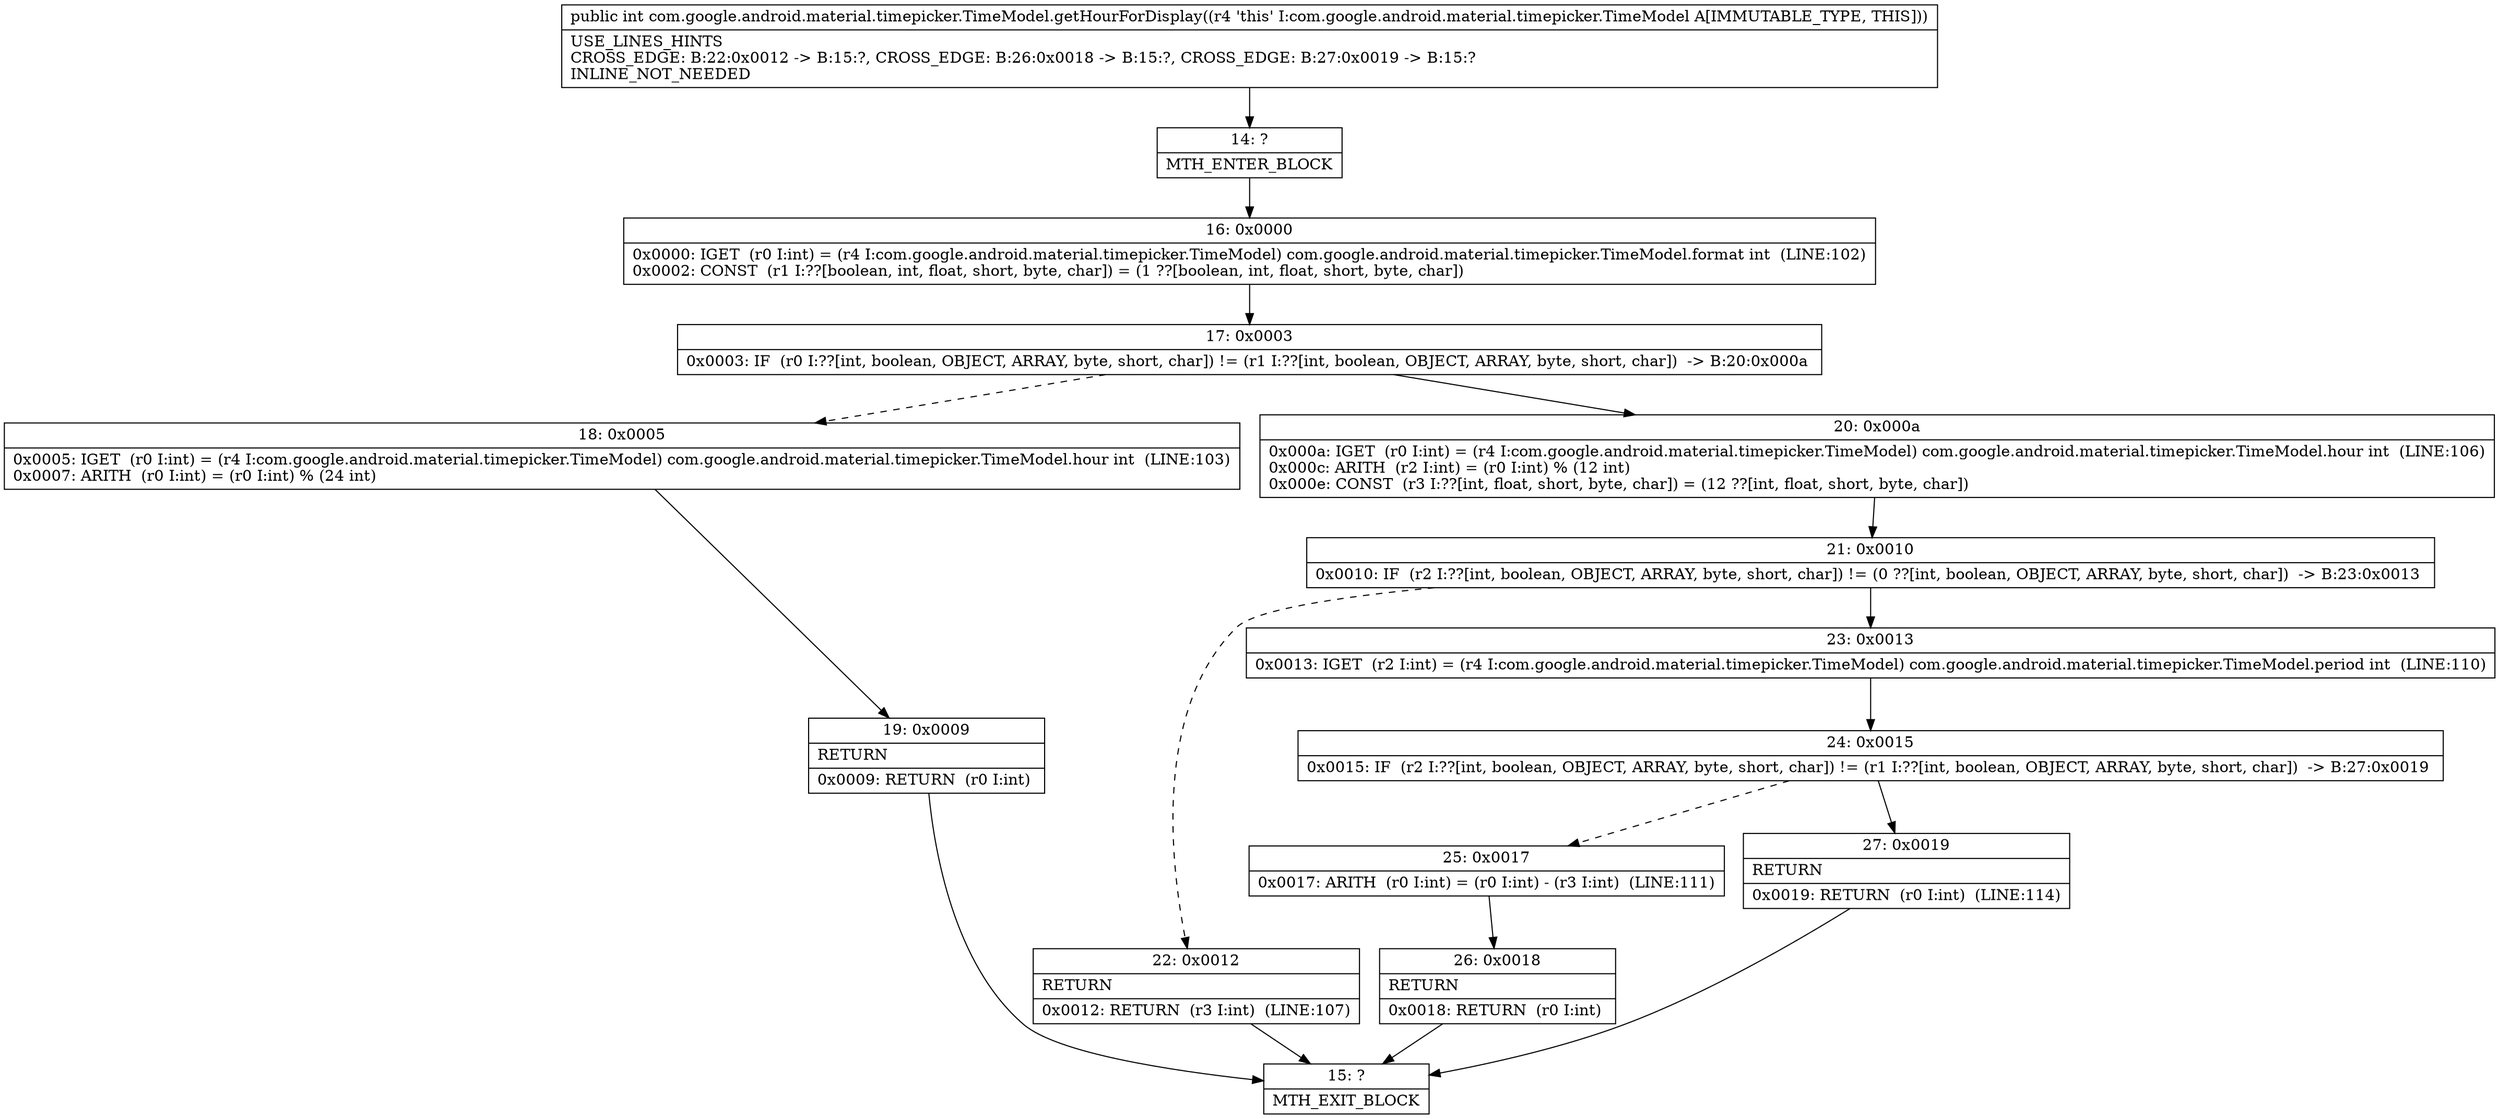 digraph "CFG forcom.google.android.material.timepicker.TimeModel.getHourForDisplay()I" {
Node_14 [shape=record,label="{14\:\ ?|MTH_ENTER_BLOCK\l}"];
Node_16 [shape=record,label="{16\:\ 0x0000|0x0000: IGET  (r0 I:int) = (r4 I:com.google.android.material.timepicker.TimeModel) com.google.android.material.timepicker.TimeModel.format int  (LINE:102)\l0x0002: CONST  (r1 I:??[boolean, int, float, short, byte, char]) = (1 ??[boolean, int, float, short, byte, char]) \l}"];
Node_17 [shape=record,label="{17\:\ 0x0003|0x0003: IF  (r0 I:??[int, boolean, OBJECT, ARRAY, byte, short, char]) != (r1 I:??[int, boolean, OBJECT, ARRAY, byte, short, char])  \-\> B:20:0x000a \l}"];
Node_18 [shape=record,label="{18\:\ 0x0005|0x0005: IGET  (r0 I:int) = (r4 I:com.google.android.material.timepicker.TimeModel) com.google.android.material.timepicker.TimeModel.hour int  (LINE:103)\l0x0007: ARITH  (r0 I:int) = (r0 I:int) % (24 int) \l}"];
Node_19 [shape=record,label="{19\:\ 0x0009|RETURN\l|0x0009: RETURN  (r0 I:int) \l}"];
Node_15 [shape=record,label="{15\:\ ?|MTH_EXIT_BLOCK\l}"];
Node_20 [shape=record,label="{20\:\ 0x000a|0x000a: IGET  (r0 I:int) = (r4 I:com.google.android.material.timepicker.TimeModel) com.google.android.material.timepicker.TimeModel.hour int  (LINE:106)\l0x000c: ARITH  (r2 I:int) = (r0 I:int) % (12 int) \l0x000e: CONST  (r3 I:??[int, float, short, byte, char]) = (12 ??[int, float, short, byte, char]) \l}"];
Node_21 [shape=record,label="{21\:\ 0x0010|0x0010: IF  (r2 I:??[int, boolean, OBJECT, ARRAY, byte, short, char]) != (0 ??[int, boolean, OBJECT, ARRAY, byte, short, char])  \-\> B:23:0x0013 \l}"];
Node_22 [shape=record,label="{22\:\ 0x0012|RETURN\l|0x0012: RETURN  (r3 I:int)  (LINE:107)\l}"];
Node_23 [shape=record,label="{23\:\ 0x0013|0x0013: IGET  (r2 I:int) = (r4 I:com.google.android.material.timepicker.TimeModel) com.google.android.material.timepicker.TimeModel.period int  (LINE:110)\l}"];
Node_24 [shape=record,label="{24\:\ 0x0015|0x0015: IF  (r2 I:??[int, boolean, OBJECT, ARRAY, byte, short, char]) != (r1 I:??[int, boolean, OBJECT, ARRAY, byte, short, char])  \-\> B:27:0x0019 \l}"];
Node_25 [shape=record,label="{25\:\ 0x0017|0x0017: ARITH  (r0 I:int) = (r0 I:int) \- (r3 I:int)  (LINE:111)\l}"];
Node_26 [shape=record,label="{26\:\ 0x0018|RETURN\l|0x0018: RETURN  (r0 I:int) \l}"];
Node_27 [shape=record,label="{27\:\ 0x0019|RETURN\l|0x0019: RETURN  (r0 I:int)  (LINE:114)\l}"];
MethodNode[shape=record,label="{public int com.google.android.material.timepicker.TimeModel.getHourForDisplay((r4 'this' I:com.google.android.material.timepicker.TimeModel A[IMMUTABLE_TYPE, THIS]))  | USE_LINES_HINTS\lCROSS_EDGE: B:22:0x0012 \-\> B:15:?, CROSS_EDGE: B:26:0x0018 \-\> B:15:?, CROSS_EDGE: B:27:0x0019 \-\> B:15:?\lINLINE_NOT_NEEDED\l}"];
MethodNode -> Node_14;Node_14 -> Node_16;
Node_16 -> Node_17;
Node_17 -> Node_18[style=dashed];
Node_17 -> Node_20;
Node_18 -> Node_19;
Node_19 -> Node_15;
Node_20 -> Node_21;
Node_21 -> Node_22[style=dashed];
Node_21 -> Node_23;
Node_22 -> Node_15;
Node_23 -> Node_24;
Node_24 -> Node_25[style=dashed];
Node_24 -> Node_27;
Node_25 -> Node_26;
Node_26 -> Node_15;
Node_27 -> Node_15;
}

